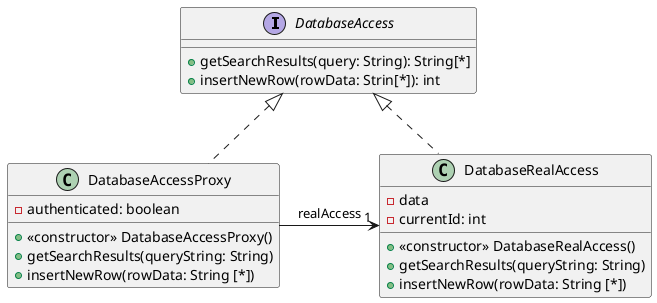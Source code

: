 @startuml
interface DatabaseAccess {
 +getSearchResults(query: String): String[*]
 +insertNewRow(rowData: Strin[*]): int
 
}

class DatabaseRealAccess implements DatabaseAccess {
 -data
 -currentId: int

 +<<constructor>> DatabaseRealAccess()
 +getSearchResults(queryString: String)
 +insertNewRow(rowData: String [*])
}

class DatabaseAccessProxy implements DatabaseAccess {
 -authenticated: boolean
 +<<constructor>> DatabaseAccessProxy()
 +getSearchResults(queryString: String)
 +insertNewRow(rowData: String [*])    
}


DatabaseAccessProxy -> "1" DatabaseRealAccess: realAccess
@enduml
